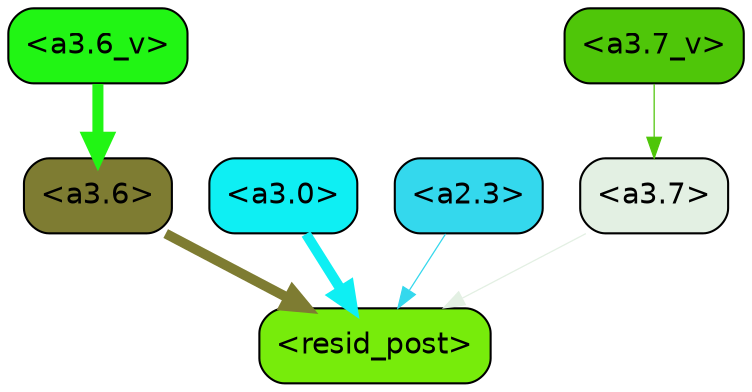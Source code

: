 strict digraph "" {
	graph [bgcolor=transparent,
		layout=dot,
		overlap=false,
		splines=true
	];
	"<a3.7>"	[color=black,
		fillcolor="#e3f0e3",
		fontname=Helvetica,
		shape=box,
		style="filled, rounded"];
	"<resid_post>"	[color=black,
		fillcolor="#77ec0b",
		fontname=Helvetica,
		shape=box,
		style="filled, rounded"];
	"<a3.7>" -> "<resid_post>"	[color="#e3f0e3",
		penwidth=0.6];
	"<a3.6>"	[color=black,
		fillcolor="#7e7c32",
		fontname=Helvetica,
		shape=box,
		style="filled, rounded"];
	"<a3.6>" -> "<resid_post>"	[color="#7e7c32",
		penwidth=4.7534414529800415];
	"<a3.0>"	[color=black,
		fillcolor="#0eeff3",
		fontname=Helvetica,
		shape=box,
		style="filled, rounded"];
	"<a3.0>" -> "<resid_post>"	[color="#0eeff3",
		penwidth=4.898576855659485];
	"<a2.3>"	[color=black,
		fillcolor="#34d8ed",
		fontname=Helvetica,
		shape=box,
		style="filled, rounded"];
	"<a2.3>" -> "<resid_post>"	[color="#34d8ed",
		penwidth=0.6];
	"<a3.7_v>"	[color=black,
		fillcolor="#4fc609",
		fontname=Helvetica,
		shape=box,
		style="filled, rounded"];
	"<a3.7_v>" -> "<a3.7>"	[color="#4fc609",
		penwidth=0.6];
	"<a3.6_v>"	[color=black,
		fillcolor="#21f514",
		fontname=Helvetica,
		shape=box,
		style="filled, rounded"];
	"<a3.6_v>" -> "<a3.6>"	[color="#21f514",
		penwidth=5.297133803367615];
}
